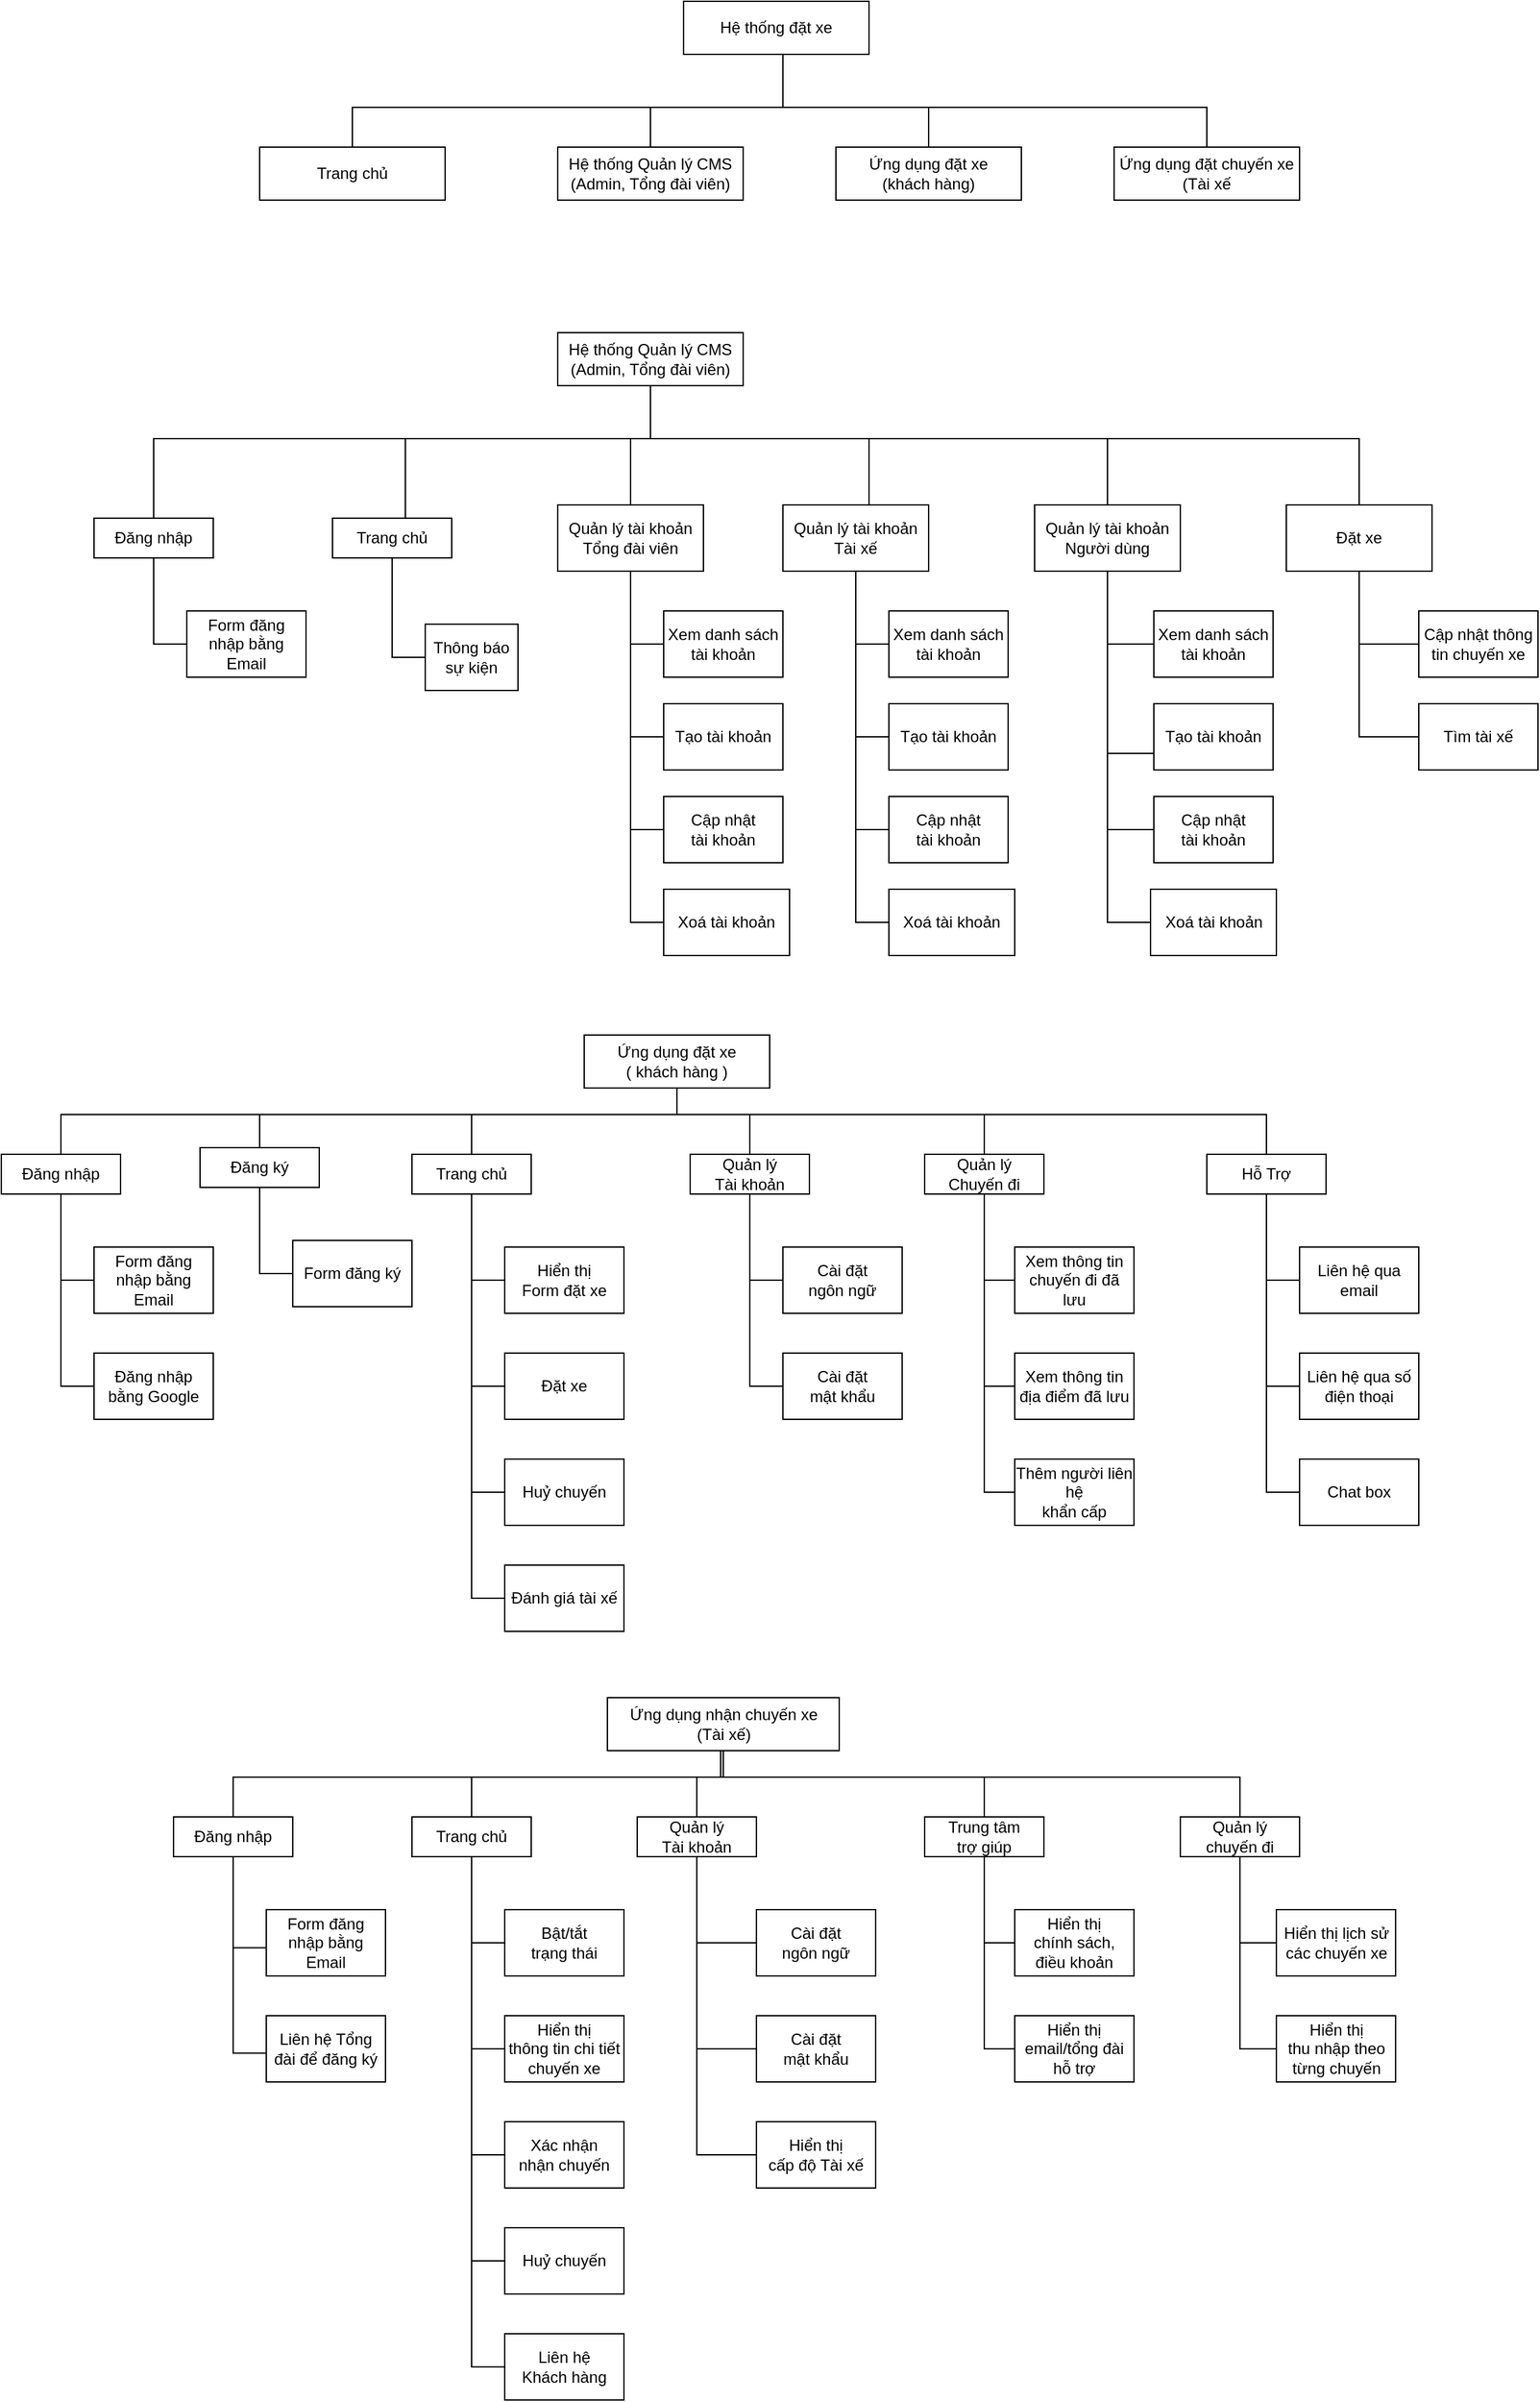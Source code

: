<mxfile version="22.1.3" type="github">
  <diagram name="Page-1" id="2YBvvXClWsGukQMizWep">
    <mxGraphModel dx="1972" dy="1855" grid="1" gridSize="10" guides="1" tooltips="1" connect="1" arrows="1" fold="1" page="1" pageScale="1" pageWidth="850" pageHeight="1100" math="0" shadow="0">
      <root>
        <mxCell id="0" />
        <mxCell id="1" parent="0" />
        <mxCell id="3MXWrsa33R4VXwm1Q6iQ-176" value="" style="group" vertex="1" connectable="0" parent="1">
          <mxGeometry x="-35" y="-110" width="785" height="150" as="geometry" />
        </mxCell>
        <mxCell id="3MXWrsa33R4VXwm1Q6iQ-141" value="Hệ thống đặt xe" style="rounded=0;whiteSpace=wrap;html=1;" vertex="1" parent="3MXWrsa33R4VXwm1Q6iQ-176">
          <mxGeometry x="320" width="140" height="40" as="geometry" />
        </mxCell>
        <mxCell id="3MXWrsa33R4VXwm1Q6iQ-144" value="Hệ thống Quản lý CMS&lt;br&gt;(Admin, Tổng đài viên)" style="rounded=0;whiteSpace=wrap;html=1;" vertex="1" parent="3MXWrsa33R4VXwm1Q6iQ-176">
          <mxGeometry x="225" y="110" width="140" height="40" as="geometry" />
        </mxCell>
        <mxCell id="3MXWrsa33R4VXwm1Q6iQ-147" style="edgeStyle=orthogonalEdgeStyle;rounded=0;orthogonalLoop=1;jettySize=auto;html=1;endArrow=none;endFill=0;" edge="1" parent="3MXWrsa33R4VXwm1Q6iQ-176" source="3MXWrsa33R4VXwm1Q6iQ-141" target="3MXWrsa33R4VXwm1Q6iQ-144">
          <mxGeometry relative="1" as="geometry">
            <Array as="points">
              <mxPoint x="395" y="80" />
              <mxPoint x="295" y="80" />
            </Array>
          </mxGeometry>
        </mxCell>
        <mxCell id="3MXWrsa33R4VXwm1Q6iQ-145" value="Ứng dụng đặt xe&lt;br&gt;(khách hàng)" style="rounded=0;whiteSpace=wrap;html=1;" vertex="1" parent="3MXWrsa33R4VXwm1Q6iQ-176">
          <mxGeometry x="435" y="110" width="140" height="40" as="geometry" />
        </mxCell>
        <mxCell id="3MXWrsa33R4VXwm1Q6iQ-148" style="edgeStyle=orthogonalEdgeStyle;rounded=0;orthogonalLoop=1;jettySize=auto;html=1;endArrow=none;endFill=0;" edge="1" parent="3MXWrsa33R4VXwm1Q6iQ-176" source="3MXWrsa33R4VXwm1Q6iQ-141" target="3MXWrsa33R4VXwm1Q6iQ-145">
          <mxGeometry relative="1" as="geometry">
            <Array as="points">
              <mxPoint x="395" y="80" />
              <mxPoint x="505" y="80" />
            </Array>
          </mxGeometry>
        </mxCell>
        <mxCell id="3MXWrsa33R4VXwm1Q6iQ-146" value="Ứng dụng đặt chuyến xe&lt;br&gt;(Tài xế" style="rounded=0;whiteSpace=wrap;html=1;" vertex="1" parent="3MXWrsa33R4VXwm1Q6iQ-176">
          <mxGeometry x="645" y="110" width="140" height="40" as="geometry" />
        </mxCell>
        <mxCell id="3MXWrsa33R4VXwm1Q6iQ-149" style="edgeStyle=orthogonalEdgeStyle;rounded=0;orthogonalLoop=1;jettySize=auto;html=1;endArrow=none;endFill=0;" edge="1" parent="3MXWrsa33R4VXwm1Q6iQ-176" source="3MXWrsa33R4VXwm1Q6iQ-141" target="3MXWrsa33R4VXwm1Q6iQ-146">
          <mxGeometry relative="1" as="geometry">
            <Array as="points">
              <mxPoint x="395" y="80" />
              <mxPoint x="715" y="80" />
            </Array>
          </mxGeometry>
        </mxCell>
        <mxCell id="3MXWrsa33R4VXwm1Q6iQ-174" value="Trang chủ" style="rounded=0;whiteSpace=wrap;html=1;" vertex="1" parent="3MXWrsa33R4VXwm1Q6iQ-176">
          <mxGeometry y="110" width="140" height="40" as="geometry" />
        </mxCell>
        <mxCell id="3MXWrsa33R4VXwm1Q6iQ-175" style="edgeStyle=orthogonalEdgeStyle;rounded=0;orthogonalLoop=1;jettySize=auto;html=1;endArrow=none;endFill=0;" edge="1" parent="3MXWrsa33R4VXwm1Q6iQ-176" source="3MXWrsa33R4VXwm1Q6iQ-141" target="3MXWrsa33R4VXwm1Q6iQ-174">
          <mxGeometry relative="1" as="geometry">
            <Array as="points">
              <mxPoint x="395" y="80" />
              <mxPoint x="70" y="80" />
            </Array>
          </mxGeometry>
        </mxCell>
        <mxCell id="3MXWrsa33R4VXwm1Q6iQ-179" value="" style="group" vertex="1" connectable="0" parent="1">
          <mxGeometry x="-160" y="140" width="1090" height="470" as="geometry" />
        </mxCell>
        <mxCell id="3MXWrsa33R4VXwm1Q6iQ-169" value="Đăng nhập" style="rounded=0;whiteSpace=wrap;html=1;" vertex="1" parent="3MXWrsa33R4VXwm1Q6iQ-179">
          <mxGeometry y="140" width="90" height="30" as="geometry" />
        </mxCell>
        <mxCell id="3MXWrsa33R4VXwm1Q6iQ-170" value="Form đăng nhập bằng Email" style="rounded=0;whiteSpace=wrap;html=1;" vertex="1" parent="3MXWrsa33R4VXwm1Q6iQ-179">
          <mxGeometry x="70" y="210" width="90" height="50" as="geometry" />
        </mxCell>
        <mxCell id="3MXWrsa33R4VXwm1Q6iQ-173" style="edgeStyle=orthogonalEdgeStyle;rounded=0;orthogonalLoop=1;jettySize=auto;html=1;entryX=0;entryY=0.5;entryDx=0;entryDy=0;endArrow=none;endFill=0;" edge="1" parent="3MXWrsa33R4VXwm1Q6iQ-179" source="3MXWrsa33R4VXwm1Q6iQ-169" target="3MXWrsa33R4VXwm1Q6iQ-170">
          <mxGeometry relative="1" as="geometry" />
        </mxCell>
        <mxCell id="3MXWrsa33R4VXwm1Q6iQ-172" style="edgeStyle=orthogonalEdgeStyle;rounded=0;orthogonalLoop=1;jettySize=auto;html=1;entryX=0.5;entryY=0;entryDx=0;entryDy=0;endArrow=none;endFill=0;" edge="1" parent="3MXWrsa33R4VXwm1Q6iQ-179" source="3MXWrsa33R4VXwm1Q6iQ-1" target="3MXWrsa33R4VXwm1Q6iQ-169">
          <mxGeometry relative="1" as="geometry">
            <Array as="points">
              <mxPoint x="420" y="80" />
              <mxPoint x="45" y="80" />
            </Array>
          </mxGeometry>
        </mxCell>
        <mxCell id="3MXWrsa33R4VXwm1Q6iQ-1" value="Hệ thống Quản lý CMS&lt;br&gt;(Admin, Tổng đài viên)" style="rounded=0;whiteSpace=wrap;html=1;" vertex="1" parent="3MXWrsa33R4VXwm1Q6iQ-179">
          <mxGeometry x="350" width="140" height="40" as="geometry" />
        </mxCell>
        <mxCell id="3MXWrsa33R4VXwm1Q6iQ-2" value="Trang chủ" style="rounded=0;whiteSpace=wrap;html=1;" vertex="1" parent="3MXWrsa33R4VXwm1Q6iQ-179">
          <mxGeometry x="180" y="140" width="90" height="30" as="geometry" />
        </mxCell>
        <mxCell id="3MXWrsa33R4VXwm1Q6iQ-8" style="edgeStyle=orthogonalEdgeStyle;orthogonalLoop=1;jettySize=auto;html=1;entryX=0.5;entryY=0;entryDx=0;entryDy=0;strokeWidth=1;strokeColor=default;rounded=0;endArrow=none;endFill=0;" edge="1" parent="3MXWrsa33R4VXwm1Q6iQ-179" source="3MXWrsa33R4VXwm1Q6iQ-1" target="3MXWrsa33R4VXwm1Q6iQ-2">
          <mxGeometry relative="1" as="geometry">
            <Array as="points">
              <mxPoint x="420" y="80" />
              <mxPoint x="235" y="80" />
            </Array>
          </mxGeometry>
        </mxCell>
        <mxCell id="3MXWrsa33R4VXwm1Q6iQ-3" value="Quản lý tài khoản Tổng đài viên" style="rounded=0;whiteSpace=wrap;html=1;" vertex="1" parent="3MXWrsa33R4VXwm1Q6iQ-179">
          <mxGeometry x="350" y="130" width="110" height="50" as="geometry" />
        </mxCell>
        <mxCell id="3MXWrsa33R4VXwm1Q6iQ-40" style="edgeStyle=orthogonalEdgeStyle;rounded=0;orthogonalLoop=1;jettySize=auto;html=1;entryX=0.5;entryY=0;entryDx=0;entryDy=0;endArrow=none;endFill=0;" edge="1" parent="3MXWrsa33R4VXwm1Q6iQ-179" source="3MXWrsa33R4VXwm1Q6iQ-1" target="3MXWrsa33R4VXwm1Q6iQ-3">
          <mxGeometry relative="1" as="geometry">
            <Array as="points">
              <mxPoint x="420" y="80" />
              <mxPoint x="405" y="80" />
            </Array>
          </mxGeometry>
        </mxCell>
        <mxCell id="3MXWrsa33R4VXwm1Q6iQ-4" value="Quản lý tài khoản Tài xế" style="rounded=0;whiteSpace=wrap;html=1;" vertex="1" parent="3MXWrsa33R4VXwm1Q6iQ-179">
          <mxGeometry x="520" y="130" width="110" height="50" as="geometry" />
        </mxCell>
        <mxCell id="3MXWrsa33R4VXwm1Q6iQ-41" style="edgeStyle=orthogonalEdgeStyle;rounded=0;orthogonalLoop=1;jettySize=auto;html=1;endArrow=none;endFill=0;" edge="1" parent="3MXWrsa33R4VXwm1Q6iQ-179" source="3MXWrsa33R4VXwm1Q6iQ-1" target="3MXWrsa33R4VXwm1Q6iQ-4">
          <mxGeometry relative="1" as="geometry">
            <Array as="points">
              <mxPoint x="420" y="80" />
              <mxPoint x="585" y="80" />
            </Array>
          </mxGeometry>
        </mxCell>
        <mxCell id="3MXWrsa33R4VXwm1Q6iQ-5" value="Quản lý tài khoản Người dùng" style="rounded=0;whiteSpace=wrap;html=1;" vertex="1" parent="3MXWrsa33R4VXwm1Q6iQ-179">
          <mxGeometry x="710" y="130" width="110" height="50" as="geometry" />
        </mxCell>
        <mxCell id="3MXWrsa33R4VXwm1Q6iQ-63" style="edgeStyle=orthogonalEdgeStyle;rounded=0;orthogonalLoop=1;jettySize=auto;html=1;entryX=0.5;entryY=0;entryDx=0;entryDy=0;endArrow=none;endFill=0;" edge="1" parent="3MXWrsa33R4VXwm1Q6iQ-179" source="3MXWrsa33R4VXwm1Q6iQ-1" target="3MXWrsa33R4VXwm1Q6iQ-5">
          <mxGeometry relative="1" as="geometry">
            <Array as="points">
              <mxPoint x="420" y="80" />
              <mxPoint x="765" y="80" />
            </Array>
          </mxGeometry>
        </mxCell>
        <mxCell id="3MXWrsa33R4VXwm1Q6iQ-11" value="Thông báo sự kiện" style="rounded=0;whiteSpace=wrap;html=1;" vertex="1" parent="3MXWrsa33R4VXwm1Q6iQ-179">
          <mxGeometry x="250" y="220" width="70" height="50" as="geometry" />
        </mxCell>
        <mxCell id="3MXWrsa33R4VXwm1Q6iQ-13" style="edgeStyle=orthogonalEdgeStyle;rounded=0;orthogonalLoop=1;jettySize=auto;html=1;entryX=0;entryY=0.5;entryDx=0;entryDy=0;endArrow=none;endFill=0;" edge="1" parent="3MXWrsa33R4VXwm1Q6iQ-179" source="3MXWrsa33R4VXwm1Q6iQ-2" target="3MXWrsa33R4VXwm1Q6iQ-11">
          <mxGeometry relative="1" as="geometry" />
        </mxCell>
        <mxCell id="3MXWrsa33R4VXwm1Q6iQ-15" value="Cập nhật &lt;br&gt;tài khoản" style="rounded=0;whiteSpace=wrap;html=1;" vertex="1" parent="3MXWrsa33R4VXwm1Q6iQ-179">
          <mxGeometry x="430" y="350" width="90" height="50" as="geometry" />
        </mxCell>
        <mxCell id="3MXWrsa33R4VXwm1Q6iQ-49" style="edgeStyle=orthogonalEdgeStyle;rounded=0;orthogonalLoop=1;jettySize=auto;html=1;entryX=0;entryY=0.5;entryDx=0;entryDy=0;endArrow=none;endFill=0;" edge="1" parent="3MXWrsa33R4VXwm1Q6iQ-179" source="3MXWrsa33R4VXwm1Q6iQ-3" target="3MXWrsa33R4VXwm1Q6iQ-15">
          <mxGeometry relative="1" as="geometry" />
        </mxCell>
        <mxCell id="3MXWrsa33R4VXwm1Q6iQ-17" value="Xoá tài khoản" style="rounded=0;whiteSpace=wrap;html=1;" vertex="1" parent="3MXWrsa33R4VXwm1Q6iQ-179">
          <mxGeometry x="430" y="420" width="95" height="50" as="geometry" />
        </mxCell>
        <mxCell id="3MXWrsa33R4VXwm1Q6iQ-50" style="edgeStyle=orthogonalEdgeStyle;rounded=0;orthogonalLoop=1;jettySize=auto;html=1;entryX=0;entryY=0.5;entryDx=0;entryDy=0;endArrow=none;endFill=0;" edge="1" parent="3MXWrsa33R4VXwm1Q6iQ-179" source="3MXWrsa33R4VXwm1Q6iQ-3" target="3MXWrsa33R4VXwm1Q6iQ-17">
          <mxGeometry relative="1" as="geometry" />
        </mxCell>
        <mxCell id="3MXWrsa33R4VXwm1Q6iQ-14" value="Tạo tài khoản" style="rounded=0;whiteSpace=wrap;html=1;" vertex="1" parent="3MXWrsa33R4VXwm1Q6iQ-179">
          <mxGeometry x="430" y="280" width="90" height="50" as="geometry" />
        </mxCell>
        <mxCell id="3MXWrsa33R4VXwm1Q6iQ-48" style="edgeStyle=orthogonalEdgeStyle;rounded=0;orthogonalLoop=1;jettySize=auto;html=1;entryX=0;entryY=0.5;entryDx=0;entryDy=0;endArrow=none;endFill=0;" edge="1" parent="3MXWrsa33R4VXwm1Q6iQ-179" source="3MXWrsa33R4VXwm1Q6iQ-3" target="3MXWrsa33R4VXwm1Q6iQ-14">
          <mxGeometry relative="1" as="geometry" />
        </mxCell>
        <mxCell id="3MXWrsa33R4VXwm1Q6iQ-28" value="" style="edgeStyle=orthogonalEdgeStyle;rounded=0;orthogonalLoop=1;jettySize=auto;html=1;entryX=0;entryY=0.5;entryDx=0;entryDy=0;endArrow=none;endFill=0;" edge="1" parent="3MXWrsa33R4VXwm1Q6iQ-179" source="3MXWrsa33R4VXwm1Q6iQ-3" target="3MXWrsa33R4VXwm1Q6iQ-16">
          <mxGeometry relative="1" as="geometry">
            <mxPoint x="460" y="155" as="sourcePoint" />
            <mxPoint x="495" y="275" as="targetPoint" />
          </mxGeometry>
        </mxCell>
        <mxCell id="3MXWrsa33R4VXwm1Q6iQ-16" value="Xem danh sách tài khoản" style="rounded=0;whiteSpace=wrap;html=1;" vertex="1" parent="3MXWrsa33R4VXwm1Q6iQ-179">
          <mxGeometry x="430" y="210" width="90" height="50" as="geometry" />
        </mxCell>
        <mxCell id="3MXWrsa33R4VXwm1Q6iQ-29" value="Cập nhật &lt;br&gt;tài khoản" style="rounded=0;whiteSpace=wrap;html=1;" vertex="1" parent="3MXWrsa33R4VXwm1Q6iQ-179">
          <mxGeometry x="600" y="350" width="90" height="50" as="geometry" />
        </mxCell>
        <mxCell id="3MXWrsa33R4VXwm1Q6iQ-54" style="edgeStyle=orthogonalEdgeStyle;rounded=0;orthogonalLoop=1;jettySize=auto;html=1;entryX=0;entryY=0.5;entryDx=0;entryDy=0;endArrow=none;endFill=0;" edge="1" parent="3MXWrsa33R4VXwm1Q6iQ-179" source="3MXWrsa33R4VXwm1Q6iQ-4" target="3MXWrsa33R4VXwm1Q6iQ-29">
          <mxGeometry relative="1" as="geometry" />
        </mxCell>
        <mxCell id="3MXWrsa33R4VXwm1Q6iQ-30" value="Xoá tài khoản" style="rounded=0;whiteSpace=wrap;html=1;" vertex="1" parent="3MXWrsa33R4VXwm1Q6iQ-179">
          <mxGeometry x="600" y="420" width="95" height="50" as="geometry" />
        </mxCell>
        <mxCell id="3MXWrsa33R4VXwm1Q6iQ-55" style="edgeStyle=orthogonalEdgeStyle;rounded=0;orthogonalLoop=1;jettySize=auto;html=1;entryX=0;entryY=0.5;entryDx=0;entryDy=0;endArrow=none;endFill=0;" edge="1" parent="3MXWrsa33R4VXwm1Q6iQ-179" source="3MXWrsa33R4VXwm1Q6iQ-4" target="3MXWrsa33R4VXwm1Q6iQ-30">
          <mxGeometry relative="1" as="geometry" />
        </mxCell>
        <mxCell id="3MXWrsa33R4VXwm1Q6iQ-31" value="Tạo tài khoản" style="rounded=0;whiteSpace=wrap;html=1;" vertex="1" parent="3MXWrsa33R4VXwm1Q6iQ-179">
          <mxGeometry x="600" y="280" width="90" height="50" as="geometry" />
        </mxCell>
        <mxCell id="3MXWrsa33R4VXwm1Q6iQ-53" style="edgeStyle=orthogonalEdgeStyle;rounded=0;orthogonalLoop=1;jettySize=auto;html=1;entryX=0;entryY=0.5;entryDx=0;entryDy=0;endArrow=none;endFill=0;" edge="1" parent="3MXWrsa33R4VXwm1Q6iQ-179" source="3MXWrsa33R4VXwm1Q6iQ-4" target="3MXWrsa33R4VXwm1Q6iQ-31">
          <mxGeometry relative="1" as="geometry" />
        </mxCell>
        <mxCell id="3MXWrsa33R4VXwm1Q6iQ-32" value="Xem danh sách tài khoản" style="rounded=0;whiteSpace=wrap;html=1;" vertex="1" parent="3MXWrsa33R4VXwm1Q6iQ-179">
          <mxGeometry x="600" y="210" width="90" height="50" as="geometry" />
        </mxCell>
        <mxCell id="3MXWrsa33R4VXwm1Q6iQ-52" style="edgeStyle=orthogonalEdgeStyle;rounded=0;orthogonalLoop=1;jettySize=auto;html=1;entryX=0;entryY=0.5;entryDx=0;entryDy=0;endArrow=none;endFill=0;" edge="1" parent="3MXWrsa33R4VXwm1Q6iQ-179" source="3MXWrsa33R4VXwm1Q6iQ-4" target="3MXWrsa33R4VXwm1Q6iQ-32">
          <mxGeometry relative="1" as="geometry" />
        </mxCell>
        <mxCell id="3MXWrsa33R4VXwm1Q6iQ-33" value="Cập nhật &lt;br&gt;tài khoản" style="rounded=0;whiteSpace=wrap;html=1;" vertex="1" parent="3MXWrsa33R4VXwm1Q6iQ-179">
          <mxGeometry x="800" y="350" width="90" height="50" as="geometry" />
        </mxCell>
        <mxCell id="3MXWrsa33R4VXwm1Q6iQ-58" style="edgeStyle=orthogonalEdgeStyle;rounded=0;orthogonalLoop=1;jettySize=auto;html=1;entryX=0;entryY=0.5;entryDx=0;entryDy=0;endArrow=none;endFill=0;" edge="1" parent="3MXWrsa33R4VXwm1Q6iQ-179" source="3MXWrsa33R4VXwm1Q6iQ-5" target="3MXWrsa33R4VXwm1Q6iQ-33">
          <mxGeometry relative="1" as="geometry" />
        </mxCell>
        <mxCell id="3MXWrsa33R4VXwm1Q6iQ-34" value="Xoá tài khoản" style="rounded=0;whiteSpace=wrap;html=1;" vertex="1" parent="3MXWrsa33R4VXwm1Q6iQ-179">
          <mxGeometry x="797.5" y="420" width="95" height="50" as="geometry" />
        </mxCell>
        <mxCell id="3MXWrsa33R4VXwm1Q6iQ-59" style="edgeStyle=orthogonalEdgeStyle;rounded=0;orthogonalLoop=1;jettySize=auto;html=1;entryX=0;entryY=0.5;entryDx=0;entryDy=0;endArrow=none;endFill=0;" edge="1" parent="3MXWrsa33R4VXwm1Q6iQ-179" source="3MXWrsa33R4VXwm1Q6iQ-5" target="3MXWrsa33R4VXwm1Q6iQ-34">
          <mxGeometry relative="1" as="geometry" />
        </mxCell>
        <mxCell id="3MXWrsa33R4VXwm1Q6iQ-35" value="Tạo tài khoản" style="rounded=0;whiteSpace=wrap;html=1;" vertex="1" parent="3MXWrsa33R4VXwm1Q6iQ-179">
          <mxGeometry x="800" y="280" width="90" height="50" as="geometry" />
        </mxCell>
        <mxCell id="3MXWrsa33R4VXwm1Q6iQ-57" style="edgeStyle=orthogonalEdgeStyle;rounded=0;orthogonalLoop=1;jettySize=auto;html=1;entryX=0;entryY=0.75;entryDx=0;entryDy=0;endArrow=none;endFill=0;" edge="1" parent="3MXWrsa33R4VXwm1Q6iQ-179" source="3MXWrsa33R4VXwm1Q6iQ-5" target="3MXWrsa33R4VXwm1Q6iQ-35">
          <mxGeometry relative="1" as="geometry" />
        </mxCell>
        <mxCell id="3MXWrsa33R4VXwm1Q6iQ-36" value="Xem danh sách tài khoản" style="rounded=0;whiteSpace=wrap;html=1;" vertex="1" parent="3MXWrsa33R4VXwm1Q6iQ-179">
          <mxGeometry x="800" y="210" width="90" height="50" as="geometry" />
        </mxCell>
        <mxCell id="3MXWrsa33R4VXwm1Q6iQ-56" style="edgeStyle=orthogonalEdgeStyle;rounded=0;orthogonalLoop=1;jettySize=auto;html=1;entryX=0;entryY=0.5;entryDx=0;entryDy=0;endArrow=none;endFill=0;" edge="1" parent="3MXWrsa33R4VXwm1Q6iQ-179" source="3MXWrsa33R4VXwm1Q6iQ-5" target="3MXWrsa33R4VXwm1Q6iQ-36">
          <mxGeometry relative="1" as="geometry" />
        </mxCell>
        <mxCell id="3MXWrsa33R4VXwm1Q6iQ-37" value="Đặt xe" style="rounded=0;whiteSpace=wrap;html=1;" vertex="1" parent="3MXWrsa33R4VXwm1Q6iQ-179">
          <mxGeometry x="900" y="130" width="110" height="50" as="geometry" />
        </mxCell>
        <mxCell id="3MXWrsa33R4VXwm1Q6iQ-64" style="edgeStyle=orthogonalEdgeStyle;rounded=0;orthogonalLoop=1;jettySize=auto;html=1;entryX=0.5;entryY=0;entryDx=0;entryDy=0;endArrow=none;endFill=0;" edge="1" parent="3MXWrsa33R4VXwm1Q6iQ-179" source="3MXWrsa33R4VXwm1Q6iQ-1" target="3MXWrsa33R4VXwm1Q6iQ-37">
          <mxGeometry relative="1" as="geometry">
            <Array as="points">
              <mxPoint x="420" y="80" />
              <mxPoint x="955" y="80" />
            </Array>
          </mxGeometry>
        </mxCell>
        <mxCell id="3MXWrsa33R4VXwm1Q6iQ-38" value="Cập nhật thông tin chuyến xe" style="rounded=0;whiteSpace=wrap;html=1;" vertex="1" parent="3MXWrsa33R4VXwm1Q6iQ-179">
          <mxGeometry x="1000" y="210" width="90" height="50" as="geometry" />
        </mxCell>
        <mxCell id="3MXWrsa33R4VXwm1Q6iQ-60" style="edgeStyle=orthogonalEdgeStyle;rounded=0;orthogonalLoop=1;jettySize=auto;html=1;entryX=0;entryY=0.5;entryDx=0;entryDy=0;endArrow=none;endFill=0;" edge="1" parent="3MXWrsa33R4VXwm1Q6iQ-179" source="3MXWrsa33R4VXwm1Q6iQ-37" target="3MXWrsa33R4VXwm1Q6iQ-38">
          <mxGeometry relative="1" as="geometry" />
        </mxCell>
        <mxCell id="3MXWrsa33R4VXwm1Q6iQ-39" value="Tìm tài xế" style="rounded=0;whiteSpace=wrap;html=1;" vertex="1" parent="3MXWrsa33R4VXwm1Q6iQ-179">
          <mxGeometry x="1000" y="280" width="90" height="50" as="geometry" />
        </mxCell>
        <mxCell id="3MXWrsa33R4VXwm1Q6iQ-61" style="edgeStyle=orthogonalEdgeStyle;rounded=0;orthogonalLoop=1;jettySize=auto;html=1;entryX=0;entryY=0.5;entryDx=0;entryDy=0;endArrow=none;endFill=0;" edge="1" parent="3MXWrsa33R4VXwm1Q6iQ-179" source="3MXWrsa33R4VXwm1Q6iQ-37" target="3MXWrsa33R4VXwm1Q6iQ-39">
          <mxGeometry relative="1" as="geometry" />
        </mxCell>
        <mxCell id="3MXWrsa33R4VXwm1Q6iQ-180" value="" style="group" vertex="1" connectable="0" parent="1">
          <mxGeometry x="-230" y="670" width="1070" height="450" as="geometry" />
        </mxCell>
        <mxCell id="3MXWrsa33R4VXwm1Q6iQ-158" value="Đăng nhập" style="rounded=0;whiteSpace=wrap;html=1;" vertex="1" parent="3MXWrsa33R4VXwm1Q6iQ-180">
          <mxGeometry y="90" width="90" height="30" as="geometry" />
        </mxCell>
        <mxCell id="3MXWrsa33R4VXwm1Q6iQ-159" value="Form đăng nhập bằng Email" style="rounded=0;whiteSpace=wrap;html=1;" vertex="1" parent="3MXWrsa33R4VXwm1Q6iQ-180">
          <mxGeometry x="70" y="160" width="90" height="50" as="geometry" />
        </mxCell>
        <mxCell id="3MXWrsa33R4VXwm1Q6iQ-166" style="edgeStyle=orthogonalEdgeStyle;rounded=0;orthogonalLoop=1;jettySize=auto;html=1;entryX=0;entryY=0.5;entryDx=0;entryDy=0;endArrow=none;endFill=0;" edge="1" parent="3MXWrsa33R4VXwm1Q6iQ-180" source="3MXWrsa33R4VXwm1Q6iQ-158" target="3MXWrsa33R4VXwm1Q6iQ-159">
          <mxGeometry relative="1" as="geometry" />
        </mxCell>
        <mxCell id="3MXWrsa33R4VXwm1Q6iQ-160" value="Đăng nhập bằng Google" style="rounded=0;whiteSpace=wrap;html=1;" vertex="1" parent="3MXWrsa33R4VXwm1Q6iQ-180">
          <mxGeometry x="70" y="240" width="90" height="50" as="geometry" />
        </mxCell>
        <mxCell id="3MXWrsa33R4VXwm1Q6iQ-167" style="edgeStyle=orthogonalEdgeStyle;rounded=0;orthogonalLoop=1;jettySize=auto;html=1;entryX=0;entryY=0.5;entryDx=0;entryDy=0;endArrow=none;endFill=0;" edge="1" parent="3MXWrsa33R4VXwm1Q6iQ-180" source="3MXWrsa33R4VXwm1Q6iQ-158" target="3MXWrsa33R4VXwm1Q6iQ-160">
          <mxGeometry relative="1" as="geometry" />
        </mxCell>
        <mxCell id="3MXWrsa33R4VXwm1Q6iQ-161" value="Đăng ký" style="rounded=0;whiteSpace=wrap;html=1;" vertex="1" parent="3MXWrsa33R4VXwm1Q6iQ-180">
          <mxGeometry x="150" y="85" width="90" height="30" as="geometry" />
        </mxCell>
        <mxCell id="3MXWrsa33R4VXwm1Q6iQ-162" value="Form đăng ký" style="rounded=0;whiteSpace=wrap;html=1;" vertex="1" parent="3MXWrsa33R4VXwm1Q6iQ-180">
          <mxGeometry x="220" y="155" width="90" height="50" as="geometry" />
        </mxCell>
        <mxCell id="3MXWrsa33R4VXwm1Q6iQ-168" style="edgeStyle=orthogonalEdgeStyle;rounded=0;orthogonalLoop=1;jettySize=auto;html=1;entryX=0;entryY=0.5;entryDx=0;entryDy=0;endArrow=none;endFill=0;" edge="1" parent="3MXWrsa33R4VXwm1Q6iQ-180" source="3MXWrsa33R4VXwm1Q6iQ-161" target="3MXWrsa33R4VXwm1Q6iQ-162">
          <mxGeometry relative="1" as="geometry" />
        </mxCell>
        <mxCell id="3MXWrsa33R4VXwm1Q6iQ-164" style="edgeStyle=orthogonalEdgeStyle;rounded=0;orthogonalLoop=1;jettySize=auto;html=1;endArrow=none;endFill=0;" edge="1" parent="3MXWrsa33R4VXwm1Q6iQ-180" source="3MXWrsa33R4VXwm1Q6iQ-65" target="3MXWrsa33R4VXwm1Q6iQ-158">
          <mxGeometry relative="1" as="geometry">
            <Array as="points">
              <mxPoint x="510" y="60" />
              <mxPoint x="45" y="60" />
            </Array>
          </mxGeometry>
        </mxCell>
        <mxCell id="3MXWrsa33R4VXwm1Q6iQ-165" style="edgeStyle=orthogonalEdgeStyle;rounded=0;orthogonalLoop=1;jettySize=auto;html=1;entryX=0.5;entryY=0;entryDx=0;entryDy=0;endArrow=none;endFill=0;" edge="1" parent="3MXWrsa33R4VXwm1Q6iQ-180" source="3MXWrsa33R4VXwm1Q6iQ-65" target="3MXWrsa33R4VXwm1Q6iQ-161">
          <mxGeometry relative="1" as="geometry">
            <Array as="points">
              <mxPoint x="510" y="60" />
              <mxPoint x="195" y="60" />
            </Array>
          </mxGeometry>
        </mxCell>
        <mxCell id="3MXWrsa33R4VXwm1Q6iQ-65" value="Ứng dụng đặt xe&lt;br&gt;( khách hàng )" style="rounded=0;whiteSpace=wrap;html=1;" vertex="1" parent="3MXWrsa33R4VXwm1Q6iQ-180">
          <mxGeometry x="440" width="140" height="40" as="geometry" />
        </mxCell>
        <mxCell id="3MXWrsa33R4VXwm1Q6iQ-66" value="Trang chủ" style="rounded=0;whiteSpace=wrap;html=1;" vertex="1" parent="3MXWrsa33R4VXwm1Q6iQ-180">
          <mxGeometry x="310" y="90" width="90" height="30" as="geometry" />
        </mxCell>
        <mxCell id="3MXWrsa33R4VXwm1Q6iQ-102" style="edgeStyle=orthogonalEdgeStyle;rounded=0;orthogonalLoop=1;jettySize=auto;html=1;entryX=0.5;entryY=0;entryDx=0;entryDy=0;endArrow=none;endFill=0;" edge="1" parent="3MXWrsa33R4VXwm1Q6iQ-180" source="3MXWrsa33R4VXwm1Q6iQ-65" target="3MXWrsa33R4VXwm1Q6iQ-66">
          <mxGeometry relative="1" as="geometry">
            <Array as="points">
              <mxPoint x="510" y="60" />
              <mxPoint x="355" y="60" />
            </Array>
          </mxGeometry>
        </mxCell>
        <mxCell id="3MXWrsa33R4VXwm1Q6iQ-68" value="Hiển thị&lt;br&gt;Form đặt xe" style="rounded=0;whiteSpace=wrap;html=1;" vertex="1" parent="3MXWrsa33R4VXwm1Q6iQ-180">
          <mxGeometry x="380" y="160" width="90" height="50" as="geometry" />
        </mxCell>
        <mxCell id="3MXWrsa33R4VXwm1Q6iQ-106" style="edgeStyle=orthogonalEdgeStyle;rounded=0;orthogonalLoop=1;jettySize=auto;html=1;entryX=0;entryY=0.5;entryDx=0;entryDy=0;endArrow=none;endFill=0;" edge="1" parent="3MXWrsa33R4VXwm1Q6iQ-180" source="3MXWrsa33R4VXwm1Q6iQ-66" target="3MXWrsa33R4VXwm1Q6iQ-68">
          <mxGeometry relative="1" as="geometry" />
        </mxCell>
        <mxCell id="3MXWrsa33R4VXwm1Q6iQ-69" value="Đặt xe" style="rounded=0;whiteSpace=wrap;html=1;" vertex="1" parent="3MXWrsa33R4VXwm1Q6iQ-180">
          <mxGeometry x="380" y="240" width="90" height="50" as="geometry" />
        </mxCell>
        <mxCell id="3MXWrsa33R4VXwm1Q6iQ-107" style="edgeStyle=orthogonalEdgeStyle;rounded=0;orthogonalLoop=1;jettySize=auto;html=1;entryX=0;entryY=0.5;entryDx=0;entryDy=0;endArrow=none;endFill=0;" edge="1" parent="3MXWrsa33R4VXwm1Q6iQ-180" source="3MXWrsa33R4VXwm1Q6iQ-66" target="3MXWrsa33R4VXwm1Q6iQ-69">
          <mxGeometry relative="1" as="geometry" />
        </mxCell>
        <mxCell id="3MXWrsa33R4VXwm1Q6iQ-70" value="Quản lý &lt;br&gt;Tài khoản" style="rounded=0;whiteSpace=wrap;html=1;" vertex="1" parent="3MXWrsa33R4VXwm1Q6iQ-180">
          <mxGeometry x="520" y="90" width="90" height="30" as="geometry" />
        </mxCell>
        <mxCell id="3MXWrsa33R4VXwm1Q6iQ-103" style="edgeStyle=orthogonalEdgeStyle;rounded=0;orthogonalLoop=1;jettySize=auto;html=1;entryX=0.5;entryY=0;entryDx=0;entryDy=0;endArrow=none;endFill=0;" edge="1" parent="3MXWrsa33R4VXwm1Q6iQ-180" source="3MXWrsa33R4VXwm1Q6iQ-65" target="3MXWrsa33R4VXwm1Q6iQ-70">
          <mxGeometry relative="1" as="geometry">
            <Array as="points">
              <mxPoint x="510" y="60" />
              <mxPoint x="565" y="60" />
            </Array>
          </mxGeometry>
        </mxCell>
        <mxCell id="3MXWrsa33R4VXwm1Q6iQ-71" value="Quản lý &lt;br&gt;Chuyến đi" style="rounded=0;whiteSpace=wrap;html=1;" vertex="1" parent="3MXWrsa33R4VXwm1Q6iQ-180">
          <mxGeometry x="697" y="90" width="90" height="30" as="geometry" />
        </mxCell>
        <mxCell id="3MXWrsa33R4VXwm1Q6iQ-104" style="edgeStyle=orthogonalEdgeStyle;rounded=0;orthogonalLoop=1;jettySize=auto;html=1;entryX=0.5;entryY=0;entryDx=0;entryDy=0;endArrow=none;endFill=0;" edge="1" parent="3MXWrsa33R4VXwm1Q6iQ-180" source="3MXWrsa33R4VXwm1Q6iQ-65" target="3MXWrsa33R4VXwm1Q6iQ-71">
          <mxGeometry relative="1" as="geometry">
            <Array as="points">
              <mxPoint x="510" y="60" />
              <mxPoint x="742" y="60" />
            </Array>
          </mxGeometry>
        </mxCell>
        <mxCell id="3MXWrsa33R4VXwm1Q6iQ-72" value="Hỗ Trợ" style="rounded=0;whiteSpace=wrap;html=1;" vertex="1" parent="3MXWrsa33R4VXwm1Q6iQ-180">
          <mxGeometry x="910" y="90" width="90" height="30" as="geometry" />
        </mxCell>
        <mxCell id="3MXWrsa33R4VXwm1Q6iQ-105" style="edgeStyle=orthogonalEdgeStyle;rounded=0;orthogonalLoop=1;jettySize=auto;html=1;entryX=0.5;entryY=0;entryDx=0;entryDy=0;endArrow=none;endFill=0;" edge="1" parent="3MXWrsa33R4VXwm1Q6iQ-180" source="3MXWrsa33R4VXwm1Q6iQ-65" target="3MXWrsa33R4VXwm1Q6iQ-72">
          <mxGeometry relative="1" as="geometry">
            <Array as="points">
              <mxPoint x="510" y="60" />
              <mxPoint x="955" y="60" />
            </Array>
          </mxGeometry>
        </mxCell>
        <mxCell id="3MXWrsa33R4VXwm1Q6iQ-73" value="Cài đặt&lt;br&gt;ngôn ngữ" style="rounded=0;whiteSpace=wrap;html=1;" vertex="1" parent="3MXWrsa33R4VXwm1Q6iQ-180">
          <mxGeometry x="590" y="160" width="90" height="50" as="geometry" />
        </mxCell>
        <mxCell id="3MXWrsa33R4VXwm1Q6iQ-110" style="edgeStyle=orthogonalEdgeStyle;rounded=0;orthogonalLoop=1;jettySize=auto;html=1;entryX=0;entryY=0.5;entryDx=0;entryDy=0;endArrow=none;endFill=0;" edge="1" parent="3MXWrsa33R4VXwm1Q6iQ-180" source="3MXWrsa33R4VXwm1Q6iQ-70" target="3MXWrsa33R4VXwm1Q6iQ-73">
          <mxGeometry relative="1" as="geometry" />
        </mxCell>
        <mxCell id="3MXWrsa33R4VXwm1Q6iQ-74" value="Cài đặt&lt;br&gt;mật khẩu" style="rounded=0;whiteSpace=wrap;html=1;" vertex="1" parent="3MXWrsa33R4VXwm1Q6iQ-180">
          <mxGeometry x="590" y="240" width="90" height="50" as="geometry" />
        </mxCell>
        <mxCell id="3MXWrsa33R4VXwm1Q6iQ-111" style="edgeStyle=orthogonalEdgeStyle;rounded=0;orthogonalLoop=1;jettySize=auto;html=1;entryX=0;entryY=0.5;entryDx=0;entryDy=0;endArrow=none;endFill=0;" edge="1" parent="3MXWrsa33R4VXwm1Q6iQ-180" source="3MXWrsa33R4VXwm1Q6iQ-70" target="3MXWrsa33R4VXwm1Q6iQ-74">
          <mxGeometry relative="1" as="geometry" />
        </mxCell>
        <mxCell id="3MXWrsa33R4VXwm1Q6iQ-75" value="Xem thông tin chuyến đi đã lưu" style="rounded=0;whiteSpace=wrap;html=1;" vertex="1" parent="3MXWrsa33R4VXwm1Q6iQ-180">
          <mxGeometry x="765" y="160" width="90" height="50" as="geometry" />
        </mxCell>
        <mxCell id="3MXWrsa33R4VXwm1Q6iQ-112" style="edgeStyle=orthogonalEdgeStyle;rounded=0;orthogonalLoop=1;jettySize=auto;html=1;entryX=0;entryY=0.5;entryDx=0;entryDy=0;endArrow=none;endFill=0;" edge="1" parent="3MXWrsa33R4VXwm1Q6iQ-180" source="3MXWrsa33R4VXwm1Q6iQ-71" target="3MXWrsa33R4VXwm1Q6iQ-75">
          <mxGeometry relative="1" as="geometry" />
        </mxCell>
        <mxCell id="3MXWrsa33R4VXwm1Q6iQ-76" value="Xem thông tin địa điểm đã lưu" style="rounded=0;whiteSpace=wrap;html=1;" vertex="1" parent="3MXWrsa33R4VXwm1Q6iQ-180">
          <mxGeometry x="765" y="240" width="90" height="50" as="geometry" />
        </mxCell>
        <mxCell id="3MXWrsa33R4VXwm1Q6iQ-113" style="edgeStyle=orthogonalEdgeStyle;rounded=0;orthogonalLoop=1;jettySize=auto;html=1;entryX=0;entryY=0.5;entryDx=0;entryDy=0;endArrow=none;endFill=0;" edge="1" parent="3MXWrsa33R4VXwm1Q6iQ-180" source="3MXWrsa33R4VXwm1Q6iQ-71" target="3MXWrsa33R4VXwm1Q6iQ-76">
          <mxGeometry relative="1" as="geometry" />
        </mxCell>
        <mxCell id="3MXWrsa33R4VXwm1Q6iQ-77" value="Thêm người liên hệ &lt;br&gt;khẩn cấp" style="rounded=0;whiteSpace=wrap;html=1;" vertex="1" parent="3MXWrsa33R4VXwm1Q6iQ-180">
          <mxGeometry x="765" y="320" width="90" height="50" as="geometry" />
        </mxCell>
        <mxCell id="3MXWrsa33R4VXwm1Q6iQ-114" style="edgeStyle=orthogonalEdgeStyle;rounded=0;orthogonalLoop=1;jettySize=auto;html=1;entryX=0;entryY=0.5;entryDx=0;entryDy=0;endArrow=none;endFill=0;" edge="1" parent="3MXWrsa33R4VXwm1Q6iQ-180" source="3MXWrsa33R4VXwm1Q6iQ-71" target="3MXWrsa33R4VXwm1Q6iQ-77">
          <mxGeometry relative="1" as="geometry" />
        </mxCell>
        <mxCell id="3MXWrsa33R4VXwm1Q6iQ-78" value="Liên hệ qua email" style="rounded=0;whiteSpace=wrap;html=1;" vertex="1" parent="3MXWrsa33R4VXwm1Q6iQ-180">
          <mxGeometry x="980" y="160" width="90" height="50" as="geometry" />
        </mxCell>
        <mxCell id="3MXWrsa33R4VXwm1Q6iQ-115" style="edgeStyle=orthogonalEdgeStyle;rounded=0;orthogonalLoop=1;jettySize=auto;html=1;entryX=0;entryY=0.5;entryDx=0;entryDy=0;endArrow=none;endFill=0;" edge="1" parent="3MXWrsa33R4VXwm1Q6iQ-180" source="3MXWrsa33R4VXwm1Q6iQ-72" target="3MXWrsa33R4VXwm1Q6iQ-78">
          <mxGeometry relative="1" as="geometry" />
        </mxCell>
        <mxCell id="3MXWrsa33R4VXwm1Q6iQ-79" value="Liên hệ qua số điện thoại" style="rounded=0;whiteSpace=wrap;html=1;" vertex="1" parent="3MXWrsa33R4VXwm1Q6iQ-180">
          <mxGeometry x="980" y="240" width="90" height="50" as="geometry" />
        </mxCell>
        <mxCell id="3MXWrsa33R4VXwm1Q6iQ-116" style="edgeStyle=orthogonalEdgeStyle;rounded=0;orthogonalLoop=1;jettySize=auto;html=1;entryX=0;entryY=0.5;entryDx=0;entryDy=0;endArrow=none;endFill=0;" edge="1" parent="3MXWrsa33R4VXwm1Q6iQ-180" source="3MXWrsa33R4VXwm1Q6iQ-72" target="3MXWrsa33R4VXwm1Q6iQ-79">
          <mxGeometry relative="1" as="geometry" />
        </mxCell>
        <mxCell id="3MXWrsa33R4VXwm1Q6iQ-80" value="Chat box" style="rounded=0;whiteSpace=wrap;html=1;" vertex="1" parent="3MXWrsa33R4VXwm1Q6iQ-180">
          <mxGeometry x="980" y="320" width="90" height="50" as="geometry" />
        </mxCell>
        <mxCell id="3MXWrsa33R4VXwm1Q6iQ-117" style="edgeStyle=orthogonalEdgeStyle;rounded=0;orthogonalLoop=1;jettySize=auto;html=1;entryX=0;entryY=0.5;entryDx=0;entryDy=0;endArrow=none;endFill=0;" edge="1" parent="3MXWrsa33R4VXwm1Q6iQ-180" source="3MXWrsa33R4VXwm1Q6iQ-72" target="3MXWrsa33R4VXwm1Q6iQ-80">
          <mxGeometry relative="1" as="geometry" />
        </mxCell>
        <mxCell id="3MXWrsa33R4VXwm1Q6iQ-81" value="Huỷ chuyến" style="rounded=0;whiteSpace=wrap;html=1;" vertex="1" parent="3MXWrsa33R4VXwm1Q6iQ-180">
          <mxGeometry x="380" y="320" width="90" height="50" as="geometry" />
        </mxCell>
        <mxCell id="3MXWrsa33R4VXwm1Q6iQ-108" style="edgeStyle=orthogonalEdgeStyle;rounded=0;orthogonalLoop=1;jettySize=auto;html=1;entryX=0;entryY=0.5;entryDx=0;entryDy=0;endArrow=none;endFill=0;" edge="1" parent="3MXWrsa33R4VXwm1Q6iQ-180" source="3MXWrsa33R4VXwm1Q6iQ-66" target="3MXWrsa33R4VXwm1Q6iQ-81">
          <mxGeometry relative="1" as="geometry" />
        </mxCell>
        <mxCell id="3MXWrsa33R4VXwm1Q6iQ-82" value="Đánh giá tài xế" style="rounded=0;whiteSpace=wrap;html=1;" vertex="1" parent="3MXWrsa33R4VXwm1Q6iQ-180">
          <mxGeometry x="380" y="400" width="90" height="50" as="geometry" />
        </mxCell>
        <mxCell id="3MXWrsa33R4VXwm1Q6iQ-109" style="edgeStyle=orthogonalEdgeStyle;rounded=0;orthogonalLoop=1;jettySize=auto;html=1;entryX=0;entryY=0.5;entryDx=0;entryDy=0;endArrow=none;endFill=0;" edge="1" parent="3MXWrsa33R4VXwm1Q6iQ-180" source="3MXWrsa33R4VXwm1Q6iQ-66" target="3MXWrsa33R4VXwm1Q6iQ-82">
          <mxGeometry relative="1" as="geometry" />
        </mxCell>
        <mxCell id="3MXWrsa33R4VXwm1Q6iQ-181" value="" style="group" vertex="1" connectable="0" parent="1">
          <mxGeometry x="-100" y="1170" width="922.5" height="530" as="geometry" />
        </mxCell>
        <mxCell id="3MXWrsa33R4VXwm1Q6iQ-84" value="Ứng dụng nhận chuyến xe&lt;br&gt;(Tài xế)" style="rounded=0;whiteSpace=wrap;html=1;" vertex="1" parent="3MXWrsa33R4VXwm1Q6iQ-181">
          <mxGeometry x="327.5" width="175" height="40" as="geometry" />
        </mxCell>
        <mxCell id="3MXWrsa33R4VXwm1Q6iQ-85" value="Trang chủ" style="rounded=0;whiteSpace=wrap;html=1;" vertex="1" parent="3MXWrsa33R4VXwm1Q6iQ-181">
          <mxGeometry x="180" y="90" width="90" height="30" as="geometry" />
        </mxCell>
        <mxCell id="3MXWrsa33R4VXwm1Q6iQ-119" style="edgeStyle=orthogonalEdgeStyle;rounded=0;orthogonalLoop=1;jettySize=auto;html=1;entryX=0.5;entryY=0;entryDx=0;entryDy=0;endArrow=none;endFill=0;" edge="1" parent="3MXWrsa33R4VXwm1Q6iQ-181" source="3MXWrsa33R4VXwm1Q6iQ-84" target="3MXWrsa33R4VXwm1Q6iQ-85">
          <mxGeometry relative="1" as="geometry">
            <Array as="points">
              <mxPoint x="413" y="60" />
              <mxPoint x="225" y="60" />
            </Array>
          </mxGeometry>
        </mxCell>
        <mxCell id="3MXWrsa33R4VXwm1Q6iQ-86" value="Quản lý &lt;br&gt;Tài khoản" style="rounded=0;whiteSpace=wrap;html=1;" vertex="1" parent="3MXWrsa33R4VXwm1Q6iQ-181">
          <mxGeometry x="350" y="90" width="90" height="30" as="geometry" />
        </mxCell>
        <mxCell id="3MXWrsa33R4VXwm1Q6iQ-123" style="edgeStyle=orthogonalEdgeStyle;rounded=0;orthogonalLoop=1;jettySize=auto;html=1;entryX=0.5;entryY=0;entryDx=0;entryDy=0;endArrow=none;endFill=0;" edge="1" parent="3MXWrsa33R4VXwm1Q6iQ-181" source="3MXWrsa33R4VXwm1Q6iQ-84" target="3MXWrsa33R4VXwm1Q6iQ-86">
          <mxGeometry relative="1" as="geometry">
            <Array as="points">
              <mxPoint x="415" y="60" />
              <mxPoint x="395" y="60" />
            </Array>
          </mxGeometry>
        </mxCell>
        <mxCell id="3MXWrsa33R4VXwm1Q6iQ-87" value="Trung tâm &lt;br&gt;trợ giúp" style="rounded=0;whiteSpace=wrap;html=1;" vertex="1" parent="3MXWrsa33R4VXwm1Q6iQ-181">
          <mxGeometry x="567" y="90" width="90" height="30" as="geometry" />
        </mxCell>
        <mxCell id="3MXWrsa33R4VXwm1Q6iQ-121" style="edgeStyle=orthogonalEdgeStyle;rounded=0;orthogonalLoop=1;jettySize=auto;html=1;entryX=0.5;entryY=0;entryDx=0;entryDy=0;endArrow=none;endFill=0;" edge="1" parent="3MXWrsa33R4VXwm1Q6iQ-181" source="3MXWrsa33R4VXwm1Q6iQ-84" target="3MXWrsa33R4VXwm1Q6iQ-87">
          <mxGeometry relative="1" as="geometry">
            <Array as="points">
              <mxPoint x="415" y="60" />
              <mxPoint x="612" y="60" />
            </Array>
          </mxGeometry>
        </mxCell>
        <mxCell id="3MXWrsa33R4VXwm1Q6iQ-88" value="Quản lý &lt;br&gt;chuyến đi" style="rounded=0;whiteSpace=wrap;html=1;" vertex="1" parent="3MXWrsa33R4VXwm1Q6iQ-181">
          <mxGeometry x="760" y="90" width="90" height="30" as="geometry" />
        </mxCell>
        <mxCell id="3MXWrsa33R4VXwm1Q6iQ-122" style="edgeStyle=orthogonalEdgeStyle;rounded=0;orthogonalLoop=1;jettySize=auto;html=1;entryX=0.5;entryY=0;entryDx=0;entryDy=0;endArrow=none;endFill=0;" edge="1" parent="3MXWrsa33R4VXwm1Q6iQ-181" source="3MXWrsa33R4VXwm1Q6iQ-84" target="3MXWrsa33R4VXwm1Q6iQ-88">
          <mxGeometry relative="1" as="geometry">
            <Array as="points">
              <mxPoint x="415" y="60" />
              <mxPoint x="805" y="60" />
            </Array>
          </mxGeometry>
        </mxCell>
        <mxCell id="3MXWrsa33R4VXwm1Q6iQ-89" value="Bật/tắt &lt;br&gt;trạng thái" style="rounded=0;whiteSpace=wrap;html=1;" vertex="1" parent="3MXWrsa33R4VXwm1Q6iQ-181">
          <mxGeometry x="250" y="160" width="90" height="50" as="geometry" />
        </mxCell>
        <mxCell id="3MXWrsa33R4VXwm1Q6iQ-124" style="edgeStyle=orthogonalEdgeStyle;rounded=0;orthogonalLoop=1;jettySize=auto;html=1;entryX=0;entryY=0.5;entryDx=0;entryDy=0;endArrow=none;endFill=0;" edge="1" parent="3MXWrsa33R4VXwm1Q6iQ-181" source="3MXWrsa33R4VXwm1Q6iQ-85" target="3MXWrsa33R4VXwm1Q6iQ-89">
          <mxGeometry relative="1" as="geometry" />
        </mxCell>
        <mxCell id="3MXWrsa33R4VXwm1Q6iQ-90" value="Hiển thị &lt;br&gt;thông tin chi tiết chuyến xe" style="rounded=0;whiteSpace=wrap;html=1;" vertex="1" parent="3MXWrsa33R4VXwm1Q6iQ-181">
          <mxGeometry x="250" y="240" width="90" height="50" as="geometry" />
        </mxCell>
        <mxCell id="3MXWrsa33R4VXwm1Q6iQ-125" style="edgeStyle=orthogonalEdgeStyle;rounded=0;orthogonalLoop=1;jettySize=auto;html=1;entryX=0;entryY=0.5;entryDx=0;entryDy=0;endArrow=none;endFill=0;" edge="1" parent="3MXWrsa33R4VXwm1Q6iQ-181" source="3MXWrsa33R4VXwm1Q6iQ-85" target="3MXWrsa33R4VXwm1Q6iQ-90">
          <mxGeometry relative="1" as="geometry" />
        </mxCell>
        <mxCell id="3MXWrsa33R4VXwm1Q6iQ-91" value="Xác nhận&lt;br&gt;nhận chuyến" style="rounded=0;whiteSpace=wrap;html=1;" vertex="1" parent="3MXWrsa33R4VXwm1Q6iQ-181">
          <mxGeometry x="250" y="320" width="90" height="50" as="geometry" />
        </mxCell>
        <mxCell id="3MXWrsa33R4VXwm1Q6iQ-126" style="edgeStyle=orthogonalEdgeStyle;rounded=0;orthogonalLoop=1;jettySize=auto;html=1;entryX=0;entryY=0.5;entryDx=0;entryDy=0;endArrow=none;endFill=0;" edge="1" parent="3MXWrsa33R4VXwm1Q6iQ-181" source="3MXWrsa33R4VXwm1Q6iQ-85" target="3MXWrsa33R4VXwm1Q6iQ-91">
          <mxGeometry relative="1" as="geometry" />
        </mxCell>
        <mxCell id="3MXWrsa33R4VXwm1Q6iQ-92" value="Huỷ chuyến" style="rounded=0;whiteSpace=wrap;html=1;" vertex="1" parent="3MXWrsa33R4VXwm1Q6iQ-181">
          <mxGeometry x="250" y="400" width="90" height="50" as="geometry" />
        </mxCell>
        <mxCell id="3MXWrsa33R4VXwm1Q6iQ-127" style="edgeStyle=orthogonalEdgeStyle;rounded=0;orthogonalLoop=1;jettySize=auto;html=1;entryX=0;entryY=0.5;entryDx=0;entryDy=0;endArrow=none;endFill=0;" edge="1" parent="3MXWrsa33R4VXwm1Q6iQ-181" source="3MXWrsa33R4VXwm1Q6iQ-85" target="3MXWrsa33R4VXwm1Q6iQ-92">
          <mxGeometry relative="1" as="geometry" />
        </mxCell>
        <mxCell id="3MXWrsa33R4VXwm1Q6iQ-93" value="Liên hệ &lt;br&gt;Khách hàng" style="rounded=0;whiteSpace=wrap;html=1;" vertex="1" parent="3MXWrsa33R4VXwm1Q6iQ-181">
          <mxGeometry x="250" y="480" width="90" height="50" as="geometry" />
        </mxCell>
        <mxCell id="3MXWrsa33R4VXwm1Q6iQ-128" style="edgeStyle=orthogonalEdgeStyle;rounded=0;orthogonalLoop=1;jettySize=auto;html=1;entryX=0;entryY=0.5;entryDx=0;entryDy=0;endArrow=none;endFill=0;" edge="1" parent="3MXWrsa33R4VXwm1Q6iQ-181" source="3MXWrsa33R4VXwm1Q6iQ-85" target="3MXWrsa33R4VXwm1Q6iQ-93">
          <mxGeometry relative="1" as="geometry" />
        </mxCell>
        <mxCell id="3MXWrsa33R4VXwm1Q6iQ-94" value="Cài đặt&lt;br&gt;ngôn ngữ" style="rounded=0;whiteSpace=wrap;html=1;" vertex="1" parent="3MXWrsa33R4VXwm1Q6iQ-181">
          <mxGeometry x="440" y="160" width="90" height="50" as="geometry" />
        </mxCell>
        <mxCell id="3MXWrsa33R4VXwm1Q6iQ-129" style="edgeStyle=orthogonalEdgeStyle;rounded=0;orthogonalLoop=1;jettySize=auto;html=1;entryX=0;entryY=0.5;entryDx=0;entryDy=0;endArrow=none;endFill=0;" edge="1" parent="3MXWrsa33R4VXwm1Q6iQ-181" source="3MXWrsa33R4VXwm1Q6iQ-86" target="3MXWrsa33R4VXwm1Q6iQ-94">
          <mxGeometry relative="1" as="geometry" />
        </mxCell>
        <mxCell id="3MXWrsa33R4VXwm1Q6iQ-95" value="Cài đặt&lt;br&gt;mật khẩu" style="rounded=0;whiteSpace=wrap;html=1;" vertex="1" parent="3MXWrsa33R4VXwm1Q6iQ-181">
          <mxGeometry x="440" y="240" width="90" height="50" as="geometry" />
        </mxCell>
        <mxCell id="3MXWrsa33R4VXwm1Q6iQ-130" style="edgeStyle=orthogonalEdgeStyle;rounded=0;orthogonalLoop=1;jettySize=auto;html=1;entryX=0;entryY=0.5;entryDx=0;entryDy=0;endArrow=none;endFill=0;" edge="1" parent="3MXWrsa33R4VXwm1Q6iQ-181" source="3MXWrsa33R4VXwm1Q6iQ-86" target="3MXWrsa33R4VXwm1Q6iQ-95">
          <mxGeometry relative="1" as="geometry" />
        </mxCell>
        <mxCell id="3MXWrsa33R4VXwm1Q6iQ-96" value="Hiển thị &lt;br&gt;chính sách,&lt;br&gt;điều khoản" style="rounded=0;whiteSpace=wrap;html=1;" vertex="1" parent="3MXWrsa33R4VXwm1Q6iQ-181">
          <mxGeometry x="635" y="160" width="90" height="50" as="geometry" />
        </mxCell>
        <mxCell id="3MXWrsa33R4VXwm1Q6iQ-133" style="edgeStyle=orthogonalEdgeStyle;rounded=0;orthogonalLoop=1;jettySize=auto;html=1;entryX=0;entryY=0.5;entryDx=0;entryDy=0;endArrow=none;endFill=0;" edge="1" parent="3MXWrsa33R4VXwm1Q6iQ-181" source="3MXWrsa33R4VXwm1Q6iQ-87" target="3MXWrsa33R4VXwm1Q6iQ-96">
          <mxGeometry relative="1" as="geometry" />
        </mxCell>
        <mxCell id="3MXWrsa33R4VXwm1Q6iQ-97" value="Hiển thị &lt;br&gt;email/tổng đài&lt;br&gt;hỗ trợ" style="rounded=0;whiteSpace=wrap;html=1;" vertex="1" parent="3MXWrsa33R4VXwm1Q6iQ-181">
          <mxGeometry x="635" y="240" width="90" height="50" as="geometry" />
        </mxCell>
        <mxCell id="3MXWrsa33R4VXwm1Q6iQ-134" style="edgeStyle=orthogonalEdgeStyle;rounded=0;orthogonalLoop=1;jettySize=auto;html=1;entryX=0;entryY=0.5;entryDx=0;entryDy=0;endArrow=none;endFill=0;" edge="1" parent="3MXWrsa33R4VXwm1Q6iQ-181" source="3MXWrsa33R4VXwm1Q6iQ-87" target="3MXWrsa33R4VXwm1Q6iQ-97">
          <mxGeometry relative="1" as="geometry" />
        </mxCell>
        <mxCell id="3MXWrsa33R4VXwm1Q6iQ-98" value="Hiển thị lịch sử &lt;br&gt;các chuyến xe" style="rounded=0;whiteSpace=wrap;html=1;" vertex="1" parent="3MXWrsa33R4VXwm1Q6iQ-181">
          <mxGeometry x="832.5" y="160" width="90" height="50" as="geometry" />
        </mxCell>
        <mxCell id="3MXWrsa33R4VXwm1Q6iQ-135" style="edgeStyle=orthogonalEdgeStyle;rounded=0;orthogonalLoop=1;jettySize=auto;html=1;entryX=0;entryY=0.5;entryDx=0;entryDy=0;endArrow=none;endFill=0;" edge="1" parent="3MXWrsa33R4VXwm1Q6iQ-181" source="3MXWrsa33R4VXwm1Q6iQ-88" target="3MXWrsa33R4VXwm1Q6iQ-98">
          <mxGeometry relative="1" as="geometry" />
        </mxCell>
        <mxCell id="3MXWrsa33R4VXwm1Q6iQ-99" value="Hiển thị&lt;br&gt;thu nhập theo từng chuyến" style="rounded=0;whiteSpace=wrap;html=1;" vertex="1" parent="3MXWrsa33R4VXwm1Q6iQ-181">
          <mxGeometry x="832.5" y="240" width="90" height="50" as="geometry" />
        </mxCell>
        <mxCell id="3MXWrsa33R4VXwm1Q6iQ-136" style="edgeStyle=orthogonalEdgeStyle;rounded=0;orthogonalLoop=1;jettySize=auto;html=1;entryX=0;entryY=0.5;entryDx=0;entryDy=0;endArrow=none;endFill=0;" edge="1" parent="3MXWrsa33R4VXwm1Q6iQ-181" source="3MXWrsa33R4VXwm1Q6iQ-88" target="3MXWrsa33R4VXwm1Q6iQ-99">
          <mxGeometry relative="1" as="geometry" />
        </mxCell>
        <mxCell id="3MXWrsa33R4VXwm1Q6iQ-101" value="Hiển thị&lt;br&gt;cấp độ Tài xế" style="rounded=0;whiteSpace=wrap;html=1;" vertex="1" parent="3MXWrsa33R4VXwm1Q6iQ-181">
          <mxGeometry x="440" y="320" width="90" height="50" as="geometry" />
        </mxCell>
        <mxCell id="3MXWrsa33R4VXwm1Q6iQ-131" style="edgeStyle=orthogonalEdgeStyle;rounded=0;orthogonalLoop=1;jettySize=auto;html=1;entryX=0;entryY=0.5;entryDx=0;entryDy=0;endArrow=none;endFill=0;" edge="1" parent="3MXWrsa33R4VXwm1Q6iQ-181" source="3MXWrsa33R4VXwm1Q6iQ-86" target="3MXWrsa33R4VXwm1Q6iQ-101">
          <mxGeometry relative="1" as="geometry" />
        </mxCell>
        <mxCell id="3MXWrsa33R4VXwm1Q6iQ-118" style="edgeStyle=orthogonalEdgeStyle;rounded=0;orthogonalLoop=1;jettySize=auto;html=1;exitX=0.5;exitY=1;exitDx=0;exitDy=0;" edge="1" parent="3MXWrsa33R4VXwm1Q6iQ-181" source="3MXWrsa33R4VXwm1Q6iQ-87" target="3MXWrsa33R4VXwm1Q6iQ-87">
          <mxGeometry relative="1" as="geometry" />
        </mxCell>
        <mxCell id="3MXWrsa33R4VXwm1Q6iQ-151" value="Đăng nhập" style="rounded=0;whiteSpace=wrap;html=1;" vertex="1" parent="3MXWrsa33R4VXwm1Q6iQ-181">
          <mxGeometry y="90" width="90" height="30" as="geometry" />
        </mxCell>
        <mxCell id="3MXWrsa33R4VXwm1Q6iQ-155" style="edgeStyle=orthogonalEdgeStyle;rounded=0;orthogonalLoop=1;jettySize=auto;html=1;entryX=0.5;entryY=0;entryDx=0;entryDy=0;endArrow=none;endFill=0;" edge="1" parent="3MXWrsa33R4VXwm1Q6iQ-181" source="3MXWrsa33R4VXwm1Q6iQ-84" target="3MXWrsa33R4VXwm1Q6iQ-151">
          <mxGeometry relative="1" as="geometry">
            <Array as="points">
              <mxPoint x="415" y="60" />
              <mxPoint x="45" y="60" />
            </Array>
          </mxGeometry>
        </mxCell>
        <mxCell id="3MXWrsa33R4VXwm1Q6iQ-152" value="Form đăng nhập bằng Email" style="rounded=0;whiteSpace=wrap;html=1;" vertex="1" parent="3MXWrsa33R4VXwm1Q6iQ-181">
          <mxGeometry x="70" y="160" width="90" height="50" as="geometry" />
        </mxCell>
        <mxCell id="3MXWrsa33R4VXwm1Q6iQ-154" value="Liên hệ Tổng đài để đăng ký" style="rounded=0;whiteSpace=wrap;html=1;" vertex="1" parent="3MXWrsa33R4VXwm1Q6iQ-181">
          <mxGeometry x="70" y="240" width="90" height="50" as="geometry" />
        </mxCell>
        <mxCell id="3MXWrsa33R4VXwm1Q6iQ-156" style="edgeStyle=orthogonalEdgeStyle;rounded=0;orthogonalLoop=1;jettySize=auto;html=1;entryX=-0.005;entryY=0.575;entryDx=0;entryDy=0;entryPerimeter=0;endArrow=none;endFill=0;" edge="1" parent="3MXWrsa33R4VXwm1Q6iQ-181" source="3MXWrsa33R4VXwm1Q6iQ-151" target="3MXWrsa33R4VXwm1Q6iQ-152">
          <mxGeometry relative="1" as="geometry" />
        </mxCell>
        <mxCell id="3MXWrsa33R4VXwm1Q6iQ-157" style="edgeStyle=orthogonalEdgeStyle;rounded=0;orthogonalLoop=1;jettySize=auto;html=1;entryX=0.001;entryY=0.566;entryDx=0;entryDy=0;entryPerimeter=0;endArrow=none;endFill=0;" edge="1" parent="3MXWrsa33R4VXwm1Q6iQ-181" source="3MXWrsa33R4VXwm1Q6iQ-151" target="3MXWrsa33R4VXwm1Q6iQ-154">
          <mxGeometry relative="1" as="geometry" />
        </mxCell>
      </root>
    </mxGraphModel>
  </diagram>
</mxfile>
